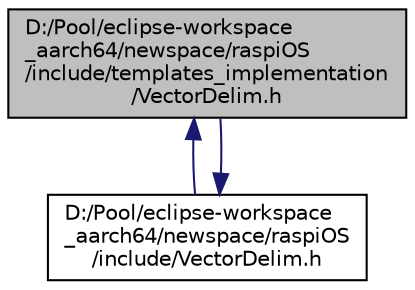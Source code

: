 digraph "D:/Pool/eclipse-workspace_aarch64/newspace/raspiOS/include/templates_implementation/VectorDelim.h"
{
  edge [fontname="Helvetica",fontsize="10",labelfontname="Helvetica",labelfontsize="10"];
  node [fontname="Helvetica",fontsize="10",shape=record];
  Node2537 [label="D:/Pool/eclipse-workspace\l_aarch64/newspace/raspiOS\l/include/templates_implementation\l/VectorDelim.h",height=0.2,width=0.4,color="black", fillcolor="grey75", style="filled", fontcolor="black"];
  Node2537 -> Node2538 [dir="back",color="midnightblue",fontsize="10",style="solid",fontname="Helvetica"];
  Node2538 [label="D:/Pool/eclipse-workspace\l_aarch64/newspace/raspiOS\l/include/VectorDelim.h",height=0.2,width=0.4,color="black", fillcolor="white", style="filled",URL="$db/de1/_vector_delim_8h.html"];
  Node2538 -> Node2537 [dir="back",color="midnightblue",fontsize="10",style="solid",fontname="Helvetica"];
}
